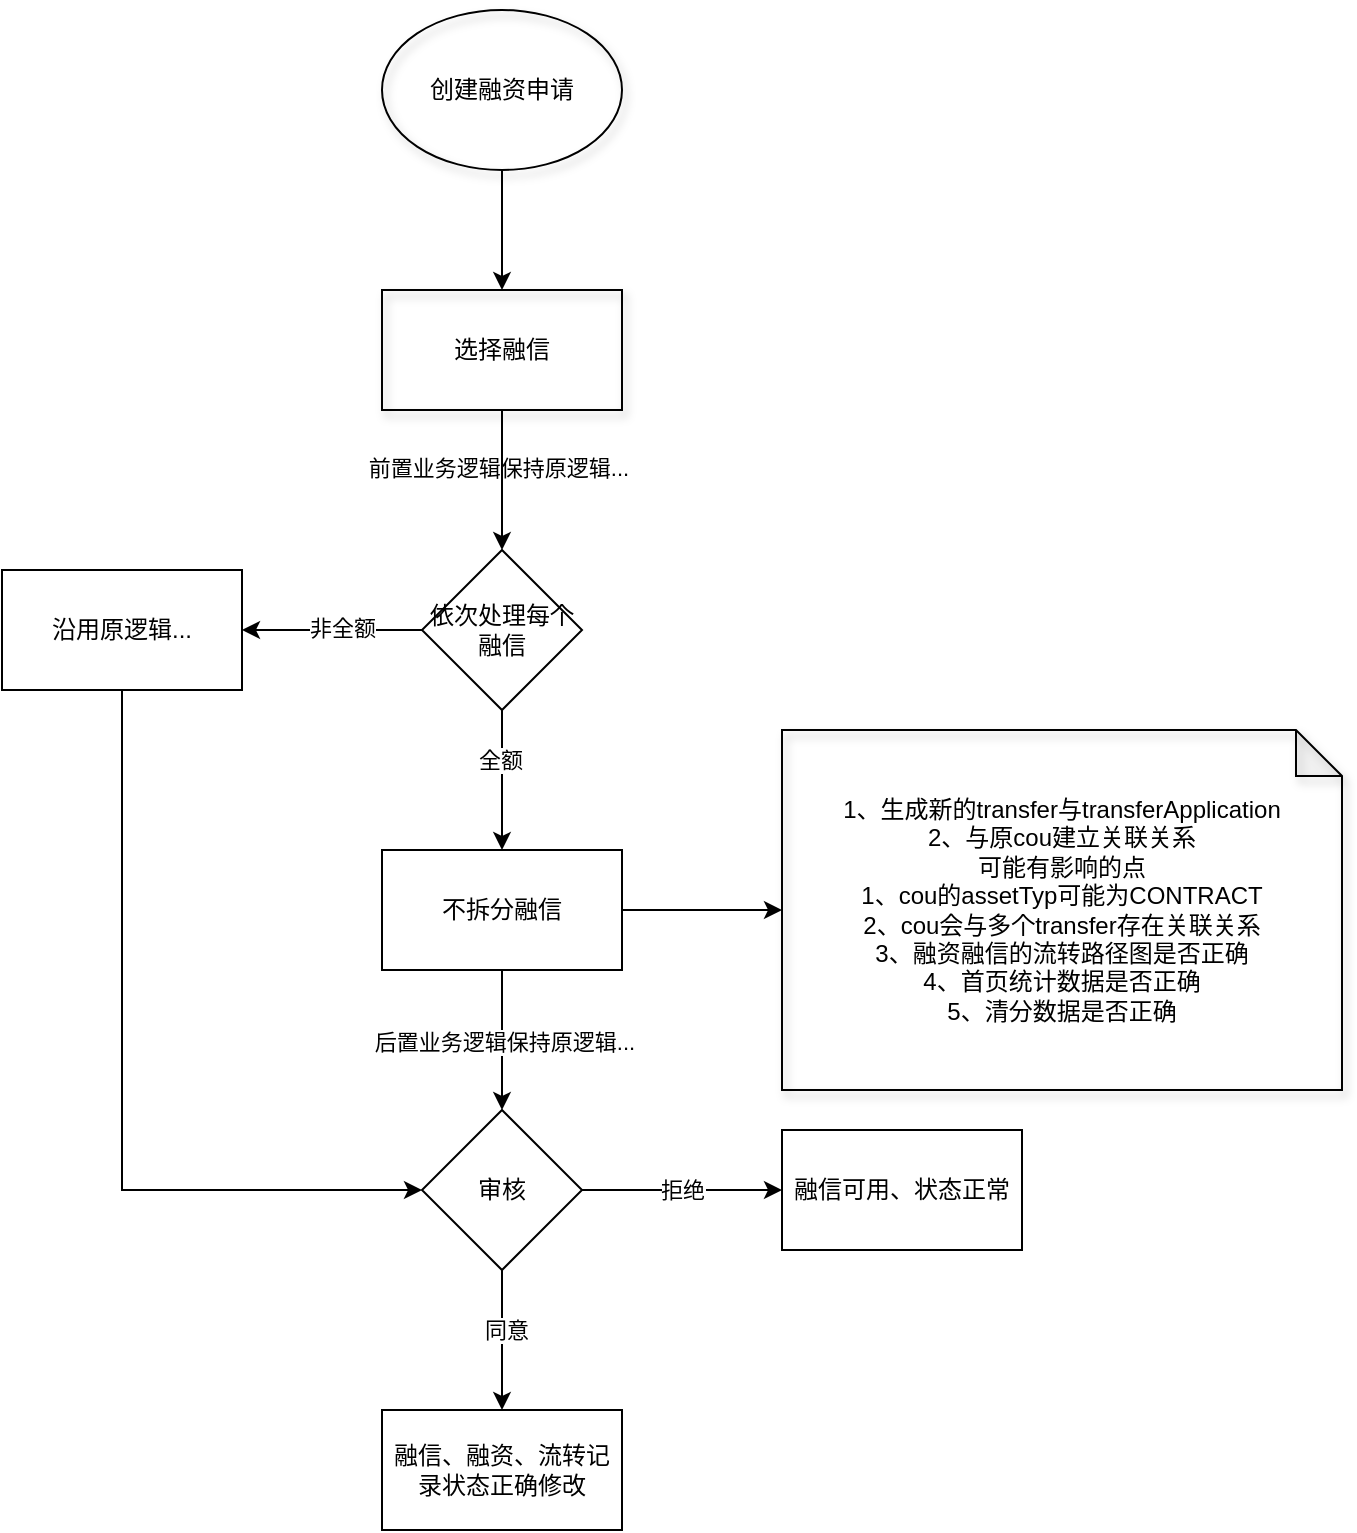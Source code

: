 <mxfile version="24.7.17">
  <diagram name="第 1 页" id="oDhFCcuOqRSYPgUYl9Wo">
    <mxGraphModel dx="1242" dy="785" grid="1" gridSize="10" guides="1" tooltips="1" connect="1" arrows="1" fold="1" page="1" pageScale="1" pageWidth="827" pageHeight="1169" math="0" shadow="0">
      <root>
        <mxCell id="0" />
        <mxCell id="1" parent="0" />
        <mxCell id="p33mTXCWpmtPviyPJqFd-3" value="" style="edgeStyle=orthogonalEdgeStyle;rounded=0;hachureGap=4;orthogonalLoop=1;jettySize=auto;html=1;textShadow=0;" edge="1" parent="1" source="p33mTXCWpmtPviyPJqFd-1" target="p33mTXCWpmtPviyPJqFd-2">
          <mxGeometry relative="1" as="geometry" />
        </mxCell>
        <mxCell id="p33mTXCWpmtPviyPJqFd-1" value="创建融资申请" style="ellipse;whiteSpace=wrap;html=1;hachureGap=4;fillColor=none;shadow=1;textShadow=0;" vertex="1" parent="1">
          <mxGeometry x="320" y="120" width="120" height="80" as="geometry" />
        </mxCell>
        <mxCell id="p33mTXCWpmtPviyPJqFd-21" value="" style="edgeStyle=orthogonalEdgeStyle;shape=connector;rounded=0;hachureGap=4;orthogonalLoop=1;jettySize=auto;html=1;strokeColor=default;align=center;verticalAlign=middle;endArrow=classic;textShadow=0;" edge="1" parent="1" source="p33mTXCWpmtPviyPJqFd-2" target="p33mTXCWpmtPviyPJqFd-13">
          <mxGeometry relative="1" as="geometry" />
        </mxCell>
        <mxCell id="p33mTXCWpmtPviyPJqFd-36" value="前置业务逻辑保持原逻辑..." style="edgeLabel;html=1;align=center;verticalAlign=middle;resizable=0;points=[];sketch=1;hachureGap=4;jiggle=2;curveFitting=1;strokeColor=default;fillColor=none;textShadow=0;labelBackgroundColor=none;" vertex="1" connectable="0" parent="p33mTXCWpmtPviyPJqFd-21">
          <mxGeometry x="-0.186" y="-2" relative="1" as="geometry">
            <mxPoint as="offset" />
          </mxGeometry>
        </mxCell>
        <mxCell id="p33mTXCWpmtPviyPJqFd-2" value="选择融信" style="whiteSpace=wrap;html=1;fillColor=none;hachureGap=4;textShadow=0;shadow=1;" vertex="1" parent="1">
          <mxGeometry x="320" y="260" width="120" height="60" as="geometry" />
        </mxCell>
        <mxCell id="p33mTXCWpmtPviyPJqFd-16" value="" style="edgeStyle=orthogonalEdgeStyle;shape=connector;rounded=0;hachureGap=4;orthogonalLoop=1;jettySize=auto;html=1;strokeColor=default;align=center;verticalAlign=middle;endArrow=classic;textShadow=0;" edge="1" parent="1" source="p33mTXCWpmtPviyPJqFd-13" target="p33mTXCWpmtPviyPJqFd-15">
          <mxGeometry relative="1" as="geometry" />
        </mxCell>
        <mxCell id="p33mTXCWpmtPviyPJqFd-17" value="非全额" style="edgeLabel;html=1;align=center;verticalAlign=middle;resizable=0;points=[];sketch=1;hachureGap=4;jiggle=2;curveFitting=1;strokeColor=default;fillColor=none;textShadow=0;" vertex="1" connectable="0" parent="p33mTXCWpmtPviyPJqFd-16">
          <mxGeometry x="-0.1" y="-1" relative="1" as="geometry">
            <mxPoint as="offset" />
          </mxGeometry>
        </mxCell>
        <mxCell id="p33mTXCWpmtPviyPJqFd-19" value="" style="edgeStyle=orthogonalEdgeStyle;shape=connector;rounded=0;hachureGap=4;orthogonalLoop=1;jettySize=auto;html=1;strokeColor=default;align=center;verticalAlign=middle;endArrow=classic;textShadow=0;" edge="1" parent="1" source="p33mTXCWpmtPviyPJqFd-13" target="p33mTXCWpmtPviyPJqFd-18">
          <mxGeometry relative="1" as="geometry" />
        </mxCell>
        <mxCell id="p33mTXCWpmtPviyPJqFd-20" value="全额" style="edgeLabel;html=1;align=center;verticalAlign=middle;resizable=0;points=[];sketch=1;hachureGap=4;jiggle=2;curveFitting=1;strokeColor=default;fillColor=none;textShadow=0;" vertex="1" connectable="0" parent="p33mTXCWpmtPviyPJqFd-19">
          <mxGeometry x="-0.329" y="-1" relative="1" as="geometry">
            <mxPoint y="1" as="offset" />
          </mxGeometry>
        </mxCell>
        <mxCell id="p33mTXCWpmtPviyPJqFd-13" value="依次处理每个融信" style="rhombus;whiteSpace=wrap;html=1;fillColor=none;hachureGap=4;textShadow=0;" vertex="1" parent="1">
          <mxGeometry x="340" y="390" width="80" height="80" as="geometry" />
        </mxCell>
        <mxCell id="p33mTXCWpmtPviyPJqFd-29" value="" style="edgeStyle=orthogonalEdgeStyle;shape=connector;rounded=0;hachureGap=4;orthogonalLoop=1;jettySize=auto;html=1;exitX=0.5;exitY=1;exitDx=0;exitDy=0;entryX=0;entryY=0.5;entryDx=0;entryDy=0;strokeColor=default;align=center;verticalAlign=middle;endArrow=classic;textShadow=0;" edge="1" parent="1" source="p33mTXCWpmtPviyPJqFd-15" target="p33mTXCWpmtPviyPJqFd-26">
          <mxGeometry relative="1" as="geometry" />
        </mxCell>
        <mxCell id="p33mTXCWpmtPviyPJqFd-15" value="沿用原逻辑..." style="whiteSpace=wrap;html=1;fillColor=none;hachureGap=4;textShadow=0;" vertex="1" parent="1">
          <mxGeometry x="130" y="400" width="120" height="60" as="geometry" />
        </mxCell>
        <mxCell id="p33mTXCWpmtPviyPJqFd-23" value="" style="edgeStyle=orthogonalEdgeStyle;shape=connector;rounded=0;hachureGap=4;orthogonalLoop=1;jettySize=auto;html=1;strokeColor=default;align=center;verticalAlign=middle;endArrow=classic;entryX=0;entryY=0.5;entryDx=0;entryDy=0;entryPerimeter=0;textShadow=0;" edge="1" parent="1" source="p33mTXCWpmtPviyPJqFd-18" target="p33mTXCWpmtPviyPJqFd-24">
          <mxGeometry relative="1" as="geometry">
            <mxPoint x="530" y="570" as="targetPoint" />
          </mxGeometry>
        </mxCell>
        <mxCell id="p33mTXCWpmtPviyPJqFd-27" value="" style="edgeStyle=orthogonalEdgeStyle;shape=connector;rounded=0;hachureGap=4;orthogonalLoop=1;jettySize=auto;html=1;strokeColor=default;align=center;verticalAlign=middle;endArrow=classic;textShadow=0;" edge="1" parent="1" source="p33mTXCWpmtPviyPJqFd-18" target="p33mTXCWpmtPviyPJqFd-26">
          <mxGeometry relative="1" as="geometry" />
        </mxCell>
        <mxCell id="p33mTXCWpmtPviyPJqFd-37" value="" style="edgeLabel;html=1;align=center;verticalAlign=middle;resizable=0;points=[];sketch=1;hachureGap=4;jiggle=2;curveFitting=1;strokeColor=default;fillColor=none;textShadow=0;" vertex="1" connectable="0" parent="p33mTXCWpmtPviyPJqFd-27">
          <mxGeometry x="-0.214" relative="1" as="geometry">
            <mxPoint y="1" as="offset" />
          </mxGeometry>
        </mxCell>
        <mxCell id="p33mTXCWpmtPviyPJqFd-39" value="后置业务逻辑保持原逻辑..." style="edgeLabel;html=1;align=center;verticalAlign=middle;resizable=0;points=[];sketch=1;hachureGap=4;jiggle=2;curveFitting=1;strokeColor=default;fillColor=none;textShadow=0;" vertex="1" connectable="0" parent="p33mTXCWpmtPviyPJqFd-27">
          <mxGeometry x="0.014" y="1" relative="1" as="geometry">
            <mxPoint as="offset" />
          </mxGeometry>
        </mxCell>
        <mxCell id="p33mTXCWpmtPviyPJqFd-18" value="不拆分融信" style="whiteSpace=wrap;html=1;fillColor=none;hachureGap=4;textShadow=0;" vertex="1" parent="1">
          <mxGeometry x="320" y="540" width="120" height="60" as="geometry" />
        </mxCell>
        <mxCell id="p33mTXCWpmtPviyPJqFd-24" value="1、生成新的transfer与transferApplication&#xa;2、与原cou建立关联关系&#xa;可能有影响的点&#xa;1、cou的assetTyp可能为CONTRACT&#xa;2、cou会与多个transfer存在关联关系&#xa;3、融资融信的流转路径图是否正确&#xa;4、首页统计数据是否正确&#xa;5、清分数据是否正确" style="shape=note;whiteSpace=wrap;html=1;backgroundOutline=1;darkOpacity=0.05;hachureGap=4;strokeColor=default;align=center;verticalAlign=middle;fillColor=none;size=23;textShadow=0;shadow=1;" vertex="1" parent="1">
          <mxGeometry x="520" y="480" width="280" height="180" as="geometry" />
        </mxCell>
        <mxCell id="p33mTXCWpmtPviyPJqFd-32" value="" style="edgeStyle=orthogonalEdgeStyle;shape=connector;rounded=0;hachureGap=4;orthogonalLoop=1;jettySize=auto;html=1;strokeColor=default;align=center;verticalAlign=middle;endArrow=classic;textShadow=0;" edge="1" parent="1" source="p33mTXCWpmtPviyPJqFd-26" target="p33mTXCWpmtPviyPJqFd-31">
          <mxGeometry relative="1" as="geometry" />
        </mxCell>
        <mxCell id="p33mTXCWpmtPviyPJqFd-33" value="同意" style="edgeLabel;html=1;align=center;verticalAlign=middle;resizable=0;points=[];sketch=1;hachureGap=4;jiggle=2;curveFitting=1;strokeColor=default;fillColor=none;textShadow=0;" vertex="1" connectable="0" parent="p33mTXCWpmtPviyPJqFd-32">
          <mxGeometry x="-0.157" y="2" relative="1" as="geometry">
            <mxPoint as="offset" />
          </mxGeometry>
        </mxCell>
        <mxCell id="p33mTXCWpmtPviyPJqFd-35" value="拒绝" style="edgeStyle=orthogonalEdgeStyle;shape=connector;rounded=0;hachureGap=4;orthogonalLoop=1;jettySize=auto;html=1;strokeColor=default;align=center;verticalAlign=middle;endArrow=classic;textShadow=0;" edge="1" parent="1" source="p33mTXCWpmtPviyPJqFd-26" target="p33mTXCWpmtPviyPJqFd-34">
          <mxGeometry relative="1" as="geometry" />
        </mxCell>
        <mxCell id="p33mTXCWpmtPviyPJqFd-26" value="审核" style="rhombus;whiteSpace=wrap;html=1;fillColor=none;hachureGap=4;textShadow=0;" vertex="1" parent="1">
          <mxGeometry x="340" y="670" width="80" height="80" as="geometry" />
        </mxCell>
        <mxCell id="p33mTXCWpmtPviyPJqFd-31" value="融信、融资、流转记录状态正确修改" style="whiteSpace=wrap;html=1;fillColor=none;hachureGap=4;textShadow=0;" vertex="1" parent="1">
          <mxGeometry x="320" y="820" width="120" height="60" as="geometry" />
        </mxCell>
        <mxCell id="p33mTXCWpmtPviyPJqFd-34" value="融信可用、状态正常" style="whiteSpace=wrap;html=1;fillColor=none;hachureGap=4;textShadow=0;" vertex="1" parent="1">
          <mxGeometry x="520" y="680" width="120" height="60" as="geometry" />
        </mxCell>
      </root>
    </mxGraphModel>
  </diagram>
</mxfile>
